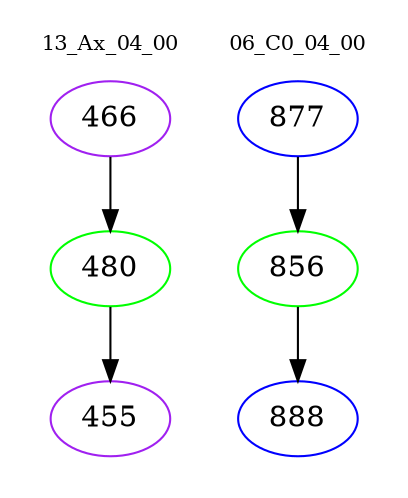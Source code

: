 digraph{
subgraph cluster_0 {
color = white
label = "13_Ax_04_00";
fontsize=10;
T0_466 [label="466", color="purple"]
T0_466 -> T0_480 [color="black"]
T0_480 [label="480", color="green"]
T0_480 -> T0_455 [color="black"]
T0_455 [label="455", color="purple"]
}
subgraph cluster_1 {
color = white
label = "06_C0_04_00";
fontsize=10;
T1_877 [label="877", color="blue"]
T1_877 -> T1_856 [color="black"]
T1_856 [label="856", color="green"]
T1_856 -> T1_888 [color="black"]
T1_888 [label="888", color="blue"]
}
}
